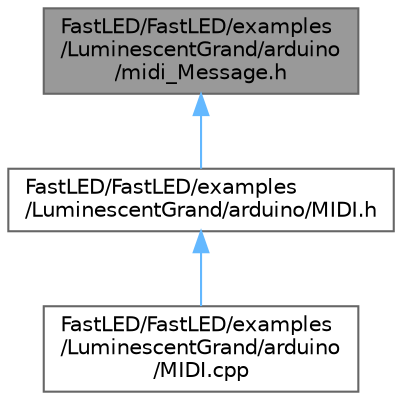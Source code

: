 digraph "FastLED/FastLED/examples/LuminescentGrand/arduino/midi_Message.h"
{
 // LATEX_PDF_SIZE
  bgcolor="transparent";
  edge [fontname=Helvetica,fontsize=10,labelfontname=Helvetica,labelfontsize=10];
  node [fontname=Helvetica,fontsize=10,shape=box,height=0.2,width=0.4];
  Node1 [id="Node000001",label="FastLED/FastLED/examples\l/LuminescentGrand/arduino\l/midi_Message.h",height=0.2,width=0.4,color="gray40", fillcolor="grey60", style="filled", fontcolor="black",tooltip="MIDI Library for the Arduino - Message struct definition."];
  Node1 -> Node2 [id="edge1_Node000001_Node000002",dir="back",color="steelblue1",style="solid",tooltip=" "];
  Node2 [id="Node000002",label="FastLED/FastLED/examples\l/LuminescentGrand/arduino/MIDI.h",height=0.2,width=0.4,color="grey40", fillcolor="white", style="filled",URL="$d6/d27/_m_i_d_i_8h.html",tooltip="MIDI Library for the Arduino."];
  Node2 -> Node3 [id="edge2_Node000002_Node000003",dir="back",color="steelblue1",style="solid",tooltip=" "];
  Node3 [id="Node000003",label="FastLED/FastLED/examples\l/LuminescentGrand/arduino\l/MIDI.cpp",height=0.2,width=0.4,color="grey40", fillcolor="white", style="filled",URL="$dc/d60/_m_i_d_i_8cpp.html",tooltip="MIDI Library for the Arduino."];
}
